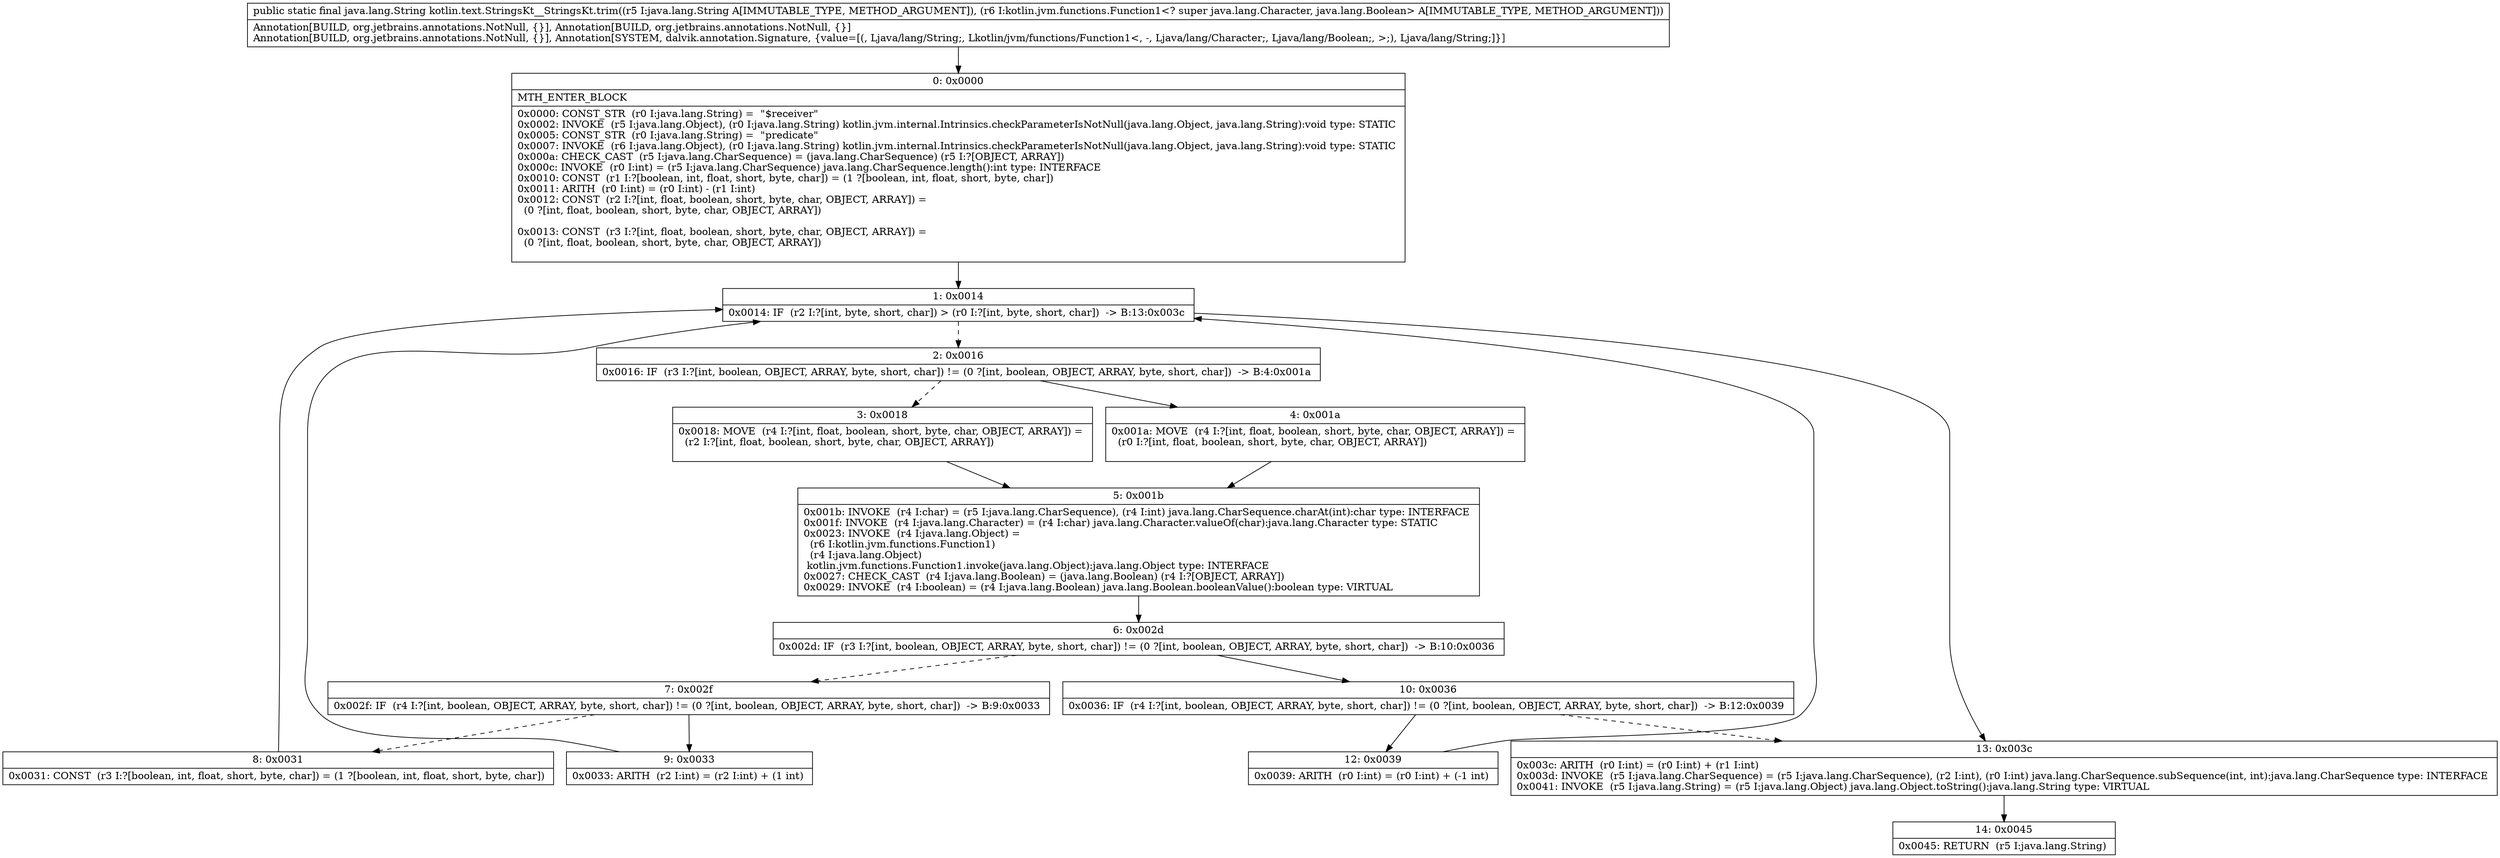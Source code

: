 digraph "CFG forkotlin.text.StringsKt__StringsKt.trim(Ljava\/lang\/String;Lkotlin\/jvm\/functions\/Function1;)Ljava\/lang\/String;" {
Node_0 [shape=record,label="{0\:\ 0x0000|MTH_ENTER_BLOCK\l|0x0000: CONST_STR  (r0 I:java.lang.String) =  \"$receiver\" \l0x0002: INVOKE  (r5 I:java.lang.Object), (r0 I:java.lang.String) kotlin.jvm.internal.Intrinsics.checkParameterIsNotNull(java.lang.Object, java.lang.String):void type: STATIC \l0x0005: CONST_STR  (r0 I:java.lang.String) =  \"predicate\" \l0x0007: INVOKE  (r6 I:java.lang.Object), (r0 I:java.lang.String) kotlin.jvm.internal.Intrinsics.checkParameterIsNotNull(java.lang.Object, java.lang.String):void type: STATIC \l0x000a: CHECK_CAST  (r5 I:java.lang.CharSequence) = (java.lang.CharSequence) (r5 I:?[OBJECT, ARRAY]) \l0x000c: INVOKE  (r0 I:int) = (r5 I:java.lang.CharSequence) java.lang.CharSequence.length():int type: INTERFACE \l0x0010: CONST  (r1 I:?[boolean, int, float, short, byte, char]) = (1 ?[boolean, int, float, short, byte, char]) \l0x0011: ARITH  (r0 I:int) = (r0 I:int) \- (r1 I:int) \l0x0012: CONST  (r2 I:?[int, float, boolean, short, byte, char, OBJECT, ARRAY]) = \l  (0 ?[int, float, boolean, short, byte, char, OBJECT, ARRAY])\l \l0x0013: CONST  (r3 I:?[int, float, boolean, short, byte, char, OBJECT, ARRAY]) = \l  (0 ?[int, float, boolean, short, byte, char, OBJECT, ARRAY])\l \l}"];
Node_1 [shape=record,label="{1\:\ 0x0014|0x0014: IF  (r2 I:?[int, byte, short, char]) \> (r0 I:?[int, byte, short, char])  \-\> B:13:0x003c \l}"];
Node_2 [shape=record,label="{2\:\ 0x0016|0x0016: IF  (r3 I:?[int, boolean, OBJECT, ARRAY, byte, short, char]) != (0 ?[int, boolean, OBJECT, ARRAY, byte, short, char])  \-\> B:4:0x001a \l}"];
Node_3 [shape=record,label="{3\:\ 0x0018|0x0018: MOVE  (r4 I:?[int, float, boolean, short, byte, char, OBJECT, ARRAY]) = \l  (r2 I:?[int, float, boolean, short, byte, char, OBJECT, ARRAY])\l \l}"];
Node_4 [shape=record,label="{4\:\ 0x001a|0x001a: MOVE  (r4 I:?[int, float, boolean, short, byte, char, OBJECT, ARRAY]) = \l  (r0 I:?[int, float, boolean, short, byte, char, OBJECT, ARRAY])\l \l}"];
Node_5 [shape=record,label="{5\:\ 0x001b|0x001b: INVOKE  (r4 I:char) = (r5 I:java.lang.CharSequence), (r4 I:int) java.lang.CharSequence.charAt(int):char type: INTERFACE \l0x001f: INVOKE  (r4 I:java.lang.Character) = (r4 I:char) java.lang.Character.valueOf(char):java.lang.Character type: STATIC \l0x0023: INVOKE  (r4 I:java.lang.Object) = \l  (r6 I:kotlin.jvm.functions.Function1)\l  (r4 I:java.lang.Object)\l kotlin.jvm.functions.Function1.invoke(java.lang.Object):java.lang.Object type: INTERFACE \l0x0027: CHECK_CAST  (r4 I:java.lang.Boolean) = (java.lang.Boolean) (r4 I:?[OBJECT, ARRAY]) \l0x0029: INVOKE  (r4 I:boolean) = (r4 I:java.lang.Boolean) java.lang.Boolean.booleanValue():boolean type: VIRTUAL \l}"];
Node_6 [shape=record,label="{6\:\ 0x002d|0x002d: IF  (r3 I:?[int, boolean, OBJECT, ARRAY, byte, short, char]) != (0 ?[int, boolean, OBJECT, ARRAY, byte, short, char])  \-\> B:10:0x0036 \l}"];
Node_7 [shape=record,label="{7\:\ 0x002f|0x002f: IF  (r4 I:?[int, boolean, OBJECT, ARRAY, byte, short, char]) != (0 ?[int, boolean, OBJECT, ARRAY, byte, short, char])  \-\> B:9:0x0033 \l}"];
Node_8 [shape=record,label="{8\:\ 0x0031|0x0031: CONST  (r3 I:?[boolean, int, float, short, byte, char]) = (1 ?[boolean, int, float, short, byte, char]) \l}"];
Node_9 [shape=record,label="{9\:\ 0x0033|0x0033: ARITH  (r2 I:int) = (r2 I:int) + (1 int) \l}"];
Node_10 [shape=record,label="{10\:\ 0x0036|0x0036: IF  (r4 I:?[int, boolean, OBJECT, ARRAY, byte, short, char]) != (0 ?[int, boolean, OBJECT, ARRAY, byte, short, char])  \-\> B:12:0x0039 \l}"];
Node_12 [shape=record,label="{12\:\ 0x0039|0x0039: ARITH  (r0 I:int) = (r0 I:int) + (\-1 int) \l}"];
Node_13 [shape=record,label="{13\:\ 0x003c|0x003c: ARITH  (r0 I:int) = (r0 I:int) + (r1 I:int) \l0x003d: INVOKE  (r5 I:java.lang.CharSequence) = (r5 I:java.lang.CharSequence), (r2 I:int), (r0 I:int) java.lang.CharSequence.subSequence(int, int):java.lang.CharSequence type: INTERFACE \l0x0041: INVOKE  (r5 I:java.lang.String) = (r5 I:java.lang.Object) java.lang.Object.toString():java.lang.String type: VIRTUAL \l}"];
Node_14 [shape=record,label="{14\:\ 0x0045|0x0045: RETURN  (r5 I:java.lang.String) \l}"];
MethodNode[shape=record,label="{public static final java.lang.String kotlin.text.StringsKt__StringsKt.trim((r5 I:java.lang.String A[IMMUTABLE_TYPE, METHOD_ARGUMENT]), (r6 I:kotlin.jvm.functions.Function1\<? super java.lang.Character, java.lang.Boolean\> A[IMMUTABLE_TYPE, METHOD_ARGUMENT]))  | Annotation[BUILD, org.jetbrains.annotations.NotNull, \{\}], Annotation[BUILD, org.jetbrains.annotations.NotNull, \{\}]\lAnnotation[BUILD, org.jetbrains.annotations.NotNull, \{\}], Annotation[SYSTEM, dalvik.annotation.Signature, \{value=[(, Ljava\/lang\/String;, Lkotlin\/jvm\/functions\/Function1\<, \-, Ljava\/lang\/Character;, Ljava\/lang\/Boolean;, \>;), Ljava\/lang\/String;]\}]\l}"];
MethodNode -> Node_0;
Node_0 -> Node_1;
Node_1 -> Node_2[style=dashed];
Node_1 -> Node_13;
Node_2 -> Node_3[style=dashed];
Node_2 -> Node_4;
Node_3 -> Node_5;
Node_4 -> Node_5;
Node_5 -> Node_6;
Node_6 -> Node_7[style=dashed];
Node_6 -> Node_10;
Node_7 -> Node_8[style=dashed];
Node_7 -> Node_9;
Node_8 -> Node_1;
Node_9 -> Node_1;
Node_10 -> Node_12;
Node_10 -> Node_13[style=dashed];
Node_12 -> Node_1;
Node_13 -> Node_14;
}

